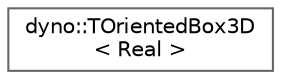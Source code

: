 digraph "Graphical Class Hierarchy"
{
 // LATEX_PDF_SIZE
  bgcolor="transparent";
  edge [fontname=Helvetica,fontsize=10,labelfontname=Helvetica,labelfontsize=10];
  node [fontname=Helvetica,fontsize=10,shape=box,height=0.2,width=0.4];
  rankdir="LR";
  Node0 [id="Node000000",label="dyno::TOrientedBox3D\l\< Real \>",height=0.2,width=0.4,color="grey40", fillcolor="white", style="filled",URL="$classdyno_1_1_t_oriented_box3_d.html",tooltip=" "];
}
